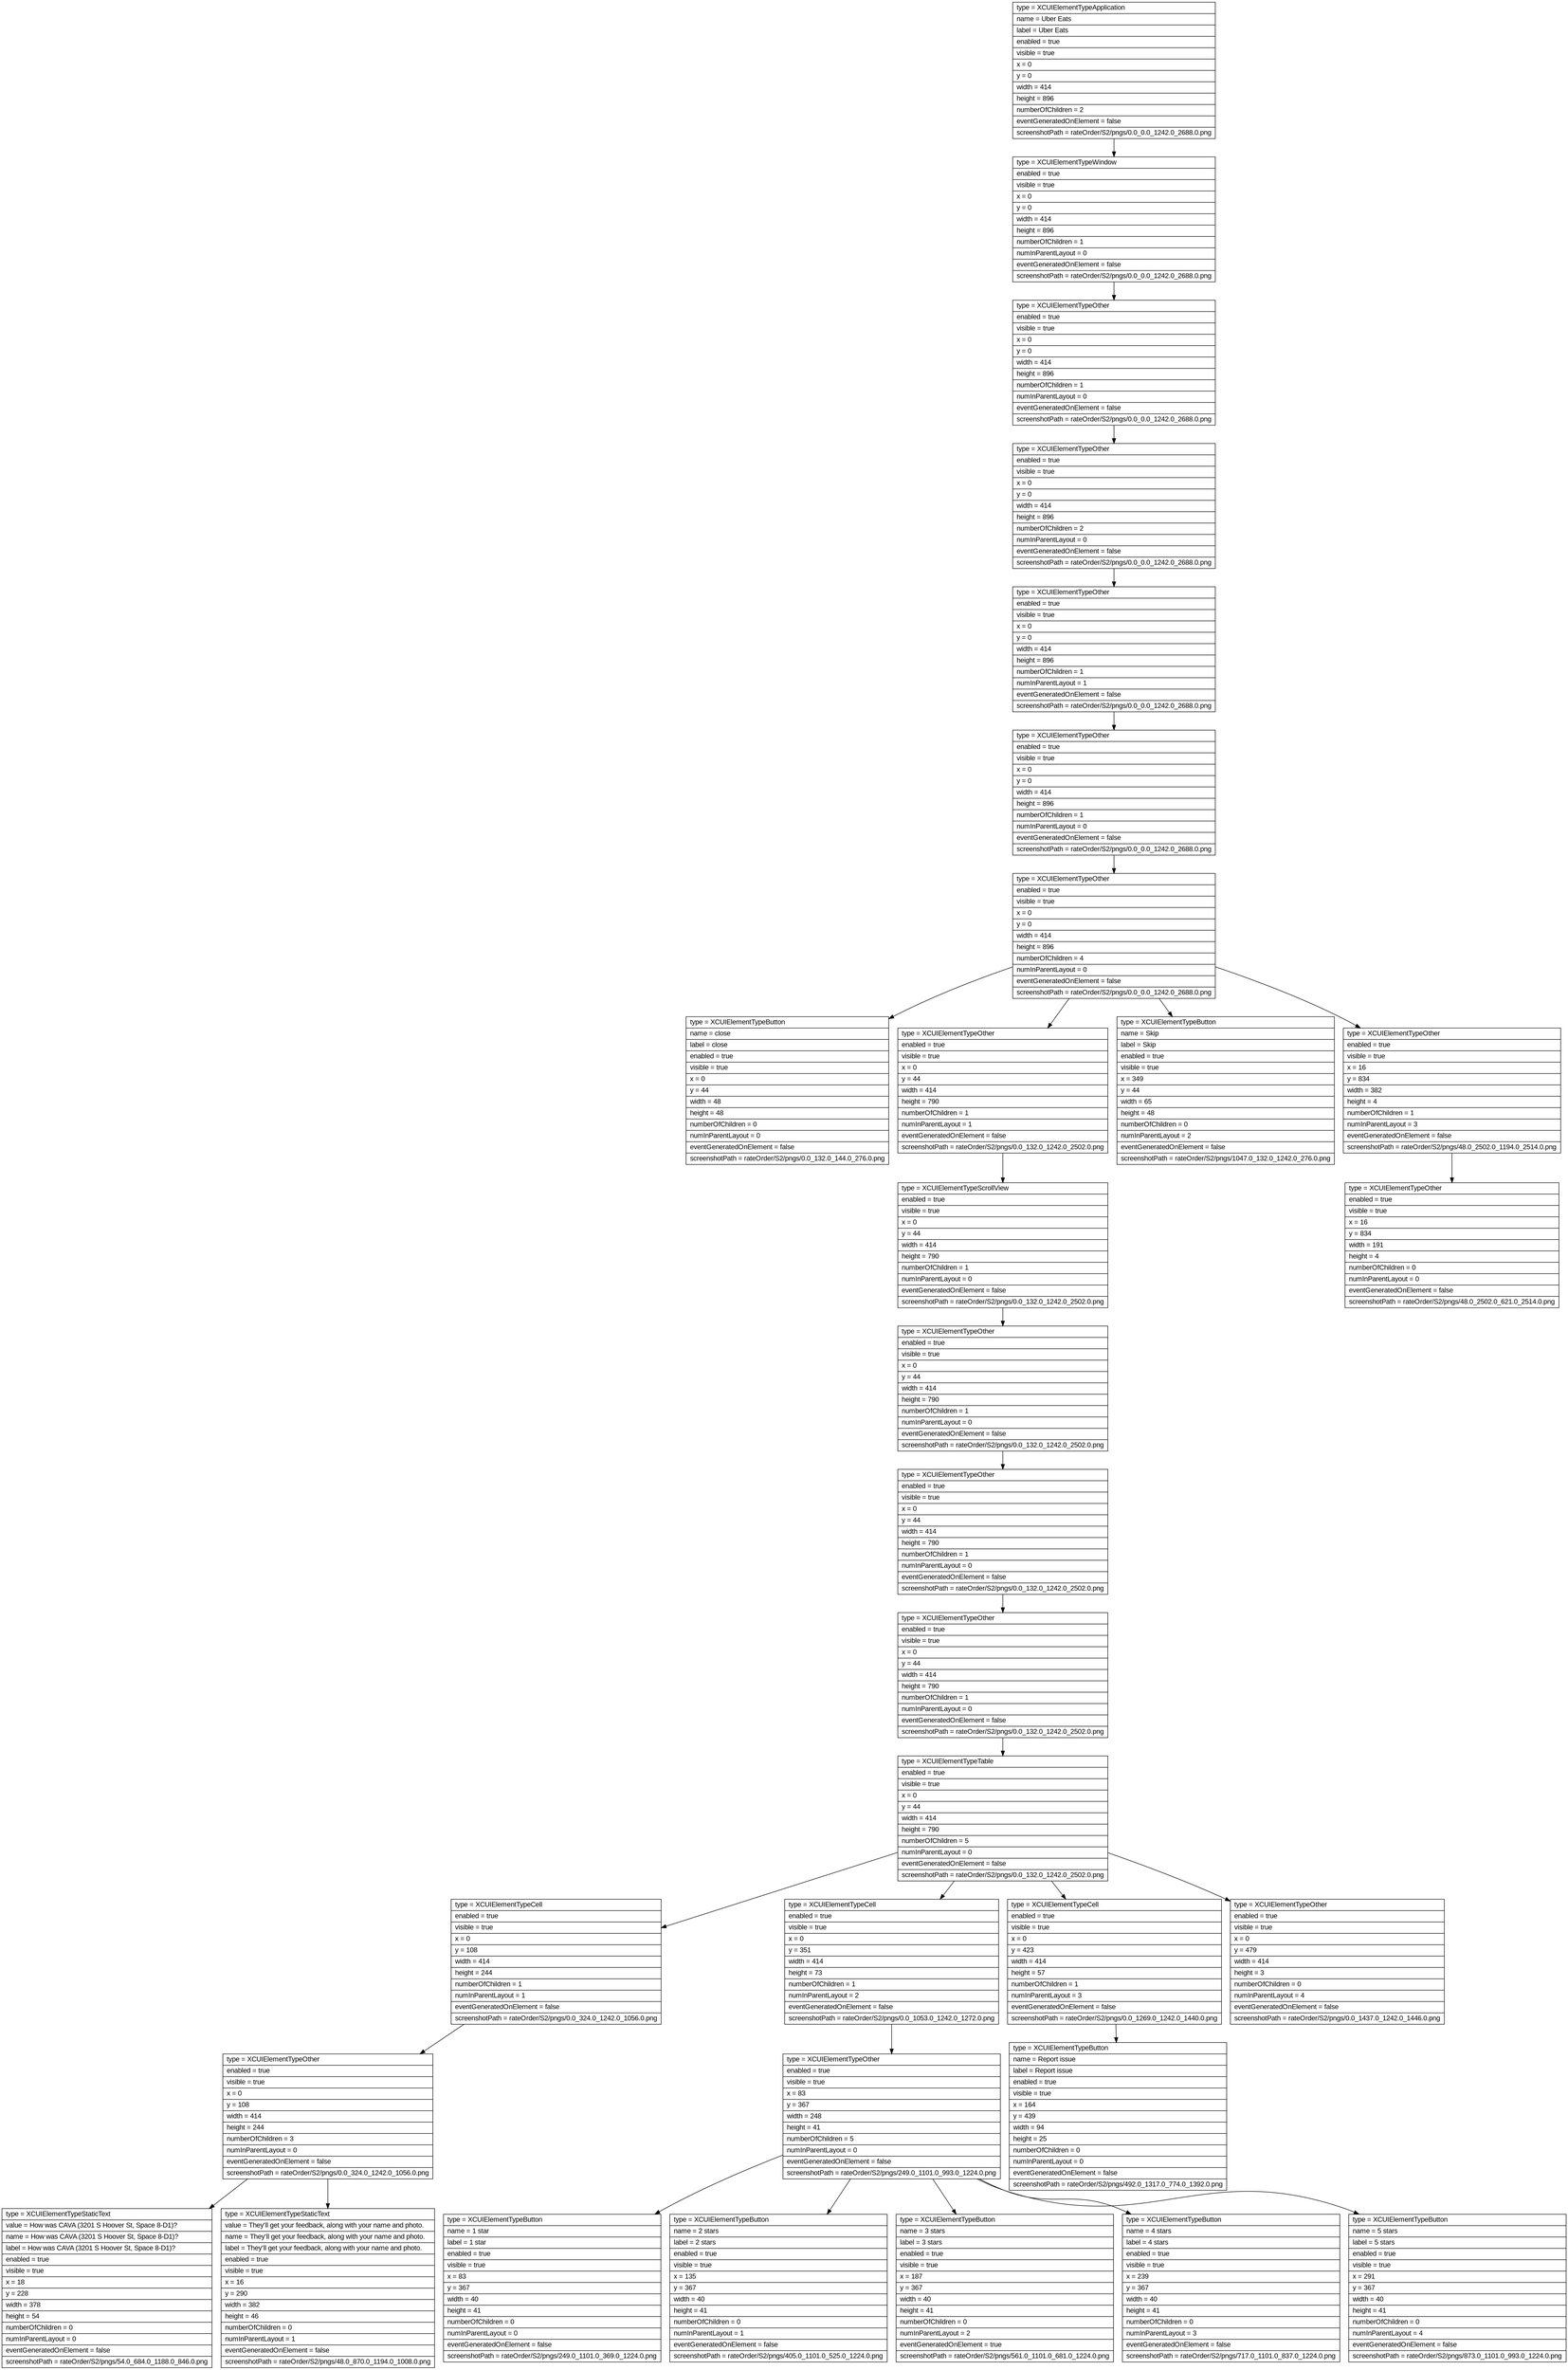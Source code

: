 digraph Layout {

	node [shape=record fontname=Arial];

	0	[label="{type = XCUIElementTypeApplication\l|name = Uber Eats\l|label = Uber Eats\l|enabled = true\l|visible = true\l|x = 0\l|y = 0\l|width = 414\l|height = 896\l|numberOfChildren = 2\l|eventGeneratedOnElement = false \l|screenshotPath = rateOrder/S2/pngs/0.0_0.0_1242.0_2688.0.png\l}"]
	1	[label="{type = XCUIElementTypeWindow\l|enabled = true\l|visible = true\l|x = 0\l|y = 0\l|width = 414\l|height = 896\l|numberOfChildren = 1\l|numInParentLayout = 0\l|eventGeneratedOnElement = false \l|screenshotPath = rateOrder/S2/pngs/0.0_0.0_1242.0_2688.0.png\l}"]
	2	[label="{type = XCUIElementTypeOther\l|enabled = true\l|visible = true\l|x = 0\l|y = 0\l|width = 414\l|height = 896\l|numberOfChildren = 1\l|numInParentLayout = 0\l|eventGeneratedOnElement = false \l|screenshotPath = rateOrder/S2/pngs/0.0_0.0_1242.0_2688.0.png\l}"]
	3	[label="{type = XCUIElementTypeOther\l|enabled = true\l|visible = true\l|x = 0\l|y = 0\l|width = 414\l|height = 896\l|numberOfChildren = 2\l|numInParentLayout = 0\l|eventGeneratedOnElement = false \l|screenshotPath = rateOrder/S2/pngs/0.0_0.0_1242.0_2688.0.png\l}"]
	4	[label="{type = XCUIElementTypeOther\l|enabled = true\l|visible = true\l|x = 0\l|y = 0\l|width = 414\l|height = 896\l|numberOfChildren = 1\l|numInParentLayout = 1\l|eventGeneratedOnElement = false \l|screenshotPath = rateOrder/S2/pngs/0.0_0.0_1242.0_2688.0.png\l}"]
	5	[label="{type = XCUIElementTypeOther\l|enabled = true\l|visible = true\l|x = 0\l|y = 0\l|width = 414\l|height = 896\l|numberOfChildren = 1\l|numInParentLayout = 0\l|eventGeneratedOnElement = false \l|screenshotPath = rateOrder/S2/pngs/0.0_0.0_1242.0_2688.0.png\l}"]
	6	[label="{type = XCUIElementTypeOther\l|enabled = true\l|visible = true\l|x = 0\l|y = 0\l|width = 414\l|height = 896\l|numberOfChildren = 4\l|numInParentLayout = 0\l|eventGeneratedOnElement = false \l|screenshotPath = rateOrder/S2/pngs/0.0_0.0_1242.0_2688.0.png\l}"]
	7	[label="{type = XCUIElementTypeButton\l|name = close\l|label = close\l|enabled = true\l|visible = true\l|x = 0\l|y = 44\l|width = 48\l|height = 48\l|numberOfChildren = 0\l|numInParentLayout = 0\l|eventGeneratedOnElement = false \l|screenshotPath = rateOrder/S2/pngs/0.0_132.0_144.0_276.0.png\l}"]
	8	[label="{type = XCUIElementTypeOther\l|enabled = true\l|visible = true\l|x = 0\l|y = 44\l|width = 414\l|height = 790\l|numberOfChildren = 1\l|numInParentLayout = 1\l|eventGeneratedOnElement = false \l|screenshotPath = rateOrder/S2/pngs/0.0_132.0_1242.0_2502.0.png\l}"]
	9	[label="{type = XCUIElementTypeButton\l|name = Skip\l|label = Skip\l|enabled = true\l|visible = true\l|x = 349\l|y = 44\l|width = 65\l|height = 48\l|numberOfChildren = 0\l|numInParentLayout = 2\l|eventGeneratedOnElement = false \l|screenshotPath = rateOrder/S2/pngs/1047.0_132.0_1242.0_276.0.png\l}"]
	10	[label="{type = XCUIElementTypeOther\l|enabled = true\l|visible = true\l|x = 16\l|y = 834\l|width = 382\l|height = 4\l|numberOfChildren = 1\l|numInParentLayout = 3\l|eventGeneratedOnElement = false \l|screenshotPath = rateOrder/S2/pngs/48.0_2502.0_1194.0_2514.0.png\l}"]
	11	[label="{type = XCUIElementTypeScrollView\l|enabled = true\l|visible = true\l|x = 0\l|y = 44\l|width = 414\l|height = 790\l|numberOfChildren = 1\l|numInParentLayout = 0\l|eventGeneratedOnElement = false \l|screenshotPath = rateOrder/S2/pngs/0.0_132.0_1242.0_2502.0.png\l}"]
	12	[label="{type = XCUIElementTypeOther\l|enabled = true\l|visible = true\l|x = 16\l|y = 834\l|width = 191\l|height = 4\l|numberOfChildren = 0\l|numInParentLayout = 0\l|eventGeneratedOnElement = false \l|screenshotPath = rateOrder/S2/pngs/48.0_2502.0_621.0_2514.0.png\l}"]
	13	[label="{type = XCUIElementTypeOther\l|enabled = true\l|visible = true\l|x = 0\l|y = 44\l|width = 414\l|height = 790\l|numberOfChildren = 1\l|numInParentLayout = 0\l|eventGeneratedOnElement = false \l|screenshotPath = rateOrder/S2/pngs/0.0_132.0_1242.0_2502.0.png\l}"]
	14	[label="{type = XCUIElementTypeOther\l|enabled = true\l|visible = true\l|x = 0\l|y = 44\l|width = 414\l|height = 790\l|numberOfChildren = 1\l|numInParentLayout = 0\l|eventGeneratedOnElement = false \l|screenshotPath = rateOrder/S2/pngs/0.0_132.0_1242.0_2502.0.png\l}"]
	15	[label="{type = XCUIElementTypeOther\l|enabled = true\l|visible = true\l|x = 0\l|y = 44\l|width = 414\l|height = 790\l|numberOfChildren = 1\l|numInParentLayout = 0\l|eventGeneratedOnElement = false \l|screenshotPath = rateOrder/S2/pngs/0.0_132.0_1242.0_2502.0.png\l}"]
	16	[label="{type = XCUIElementTypeTable\l|enabled = true\l|visible = true\l|x = 0\l|y = 44\l|width = 414\l|height = 790\l|numberOfChildren = 5\l|numInParentLayout = 0\l|eventGeneratedOnElement = false \l|screenshotPath = rateOrder/S2/pngs/0.0_132.0_1242.0_2502.0.png\l}"]
	17	[label="{type = XCUIElementTypeCell\l|enabled = true\l|visible = true\l|x = 0\l|y = 108\l|width = 414\l|height = 244\l|numberOfChildren = 1\l|numInParentLayout = 1\l|eventGeneratedOnElement = false \l|screenshotPath = rateOrder/S2/pngs/0.0_324.0_1242.0_1056.0.png\l}"]
	18	[label="{type = XCUIElementTypeCell\l|enabled = true\l|visible = true\l|x = 0\l|y = 351\l|width = 414\l|height = 73\l|numberOfChildren = 1\l|numInParentLayout = 2\l|eventGeneratedOnElement = false \l|screenshotPath = rateOrder/S2/pngs/0.0_1053.0_1242.0_1272.0.png\l}"]
	19	[label="{type = XCUIElementTypeCell\l|enabled = true\l|visible = true\l|x = 0\l|y = 423\l|width = 414\l|height = 57\l|numberOfChildren = 1\l|numInParentLayout = 3\l|eventGeneratedOnElement = false \l|screenshotPath = rateOrder/S2/pngs/0.0_1269.0_1242.0_1440.0.png\l}"]
	20	[label="{type = XCUIElementTypeOther\l|enabled = true\l|visible = true\l|x = 0\l|y = 479\l|width = 414\l|height = 3\l|numberOfChildren = 0\l|numInParentLayout = 4\l|eventGeneratedOnElement = false \l|screenshotPath = rateOrder/S2/pngs/0.0_1437.0_1242.0_1446.0.png\l}"]
	21	[label="{type = XCUIElementTypeOther\l|enabled = true\l|visible = true\l|x = 0\l|y = 108\l|width = 414\l|height = 244\l|numberOfChildren = 3\l|numInParentLayout = 0\l|eventGeneratedOnElement = false \l|screenshotPath = rateOrder/S2/pngs/0.0_324.0_1242.0_1056.0.png\l}"]
	22	[label="{type = XCUIElementTypeOther\l|enabled = true\l|visible = true\l|x = 83\l|y = 367\l|width = 248\l|height = 41\l|numberOfChildren = 5\l|numInParentLayout = 0\l|eventGeneratedOnElement = false \l|screenshotPath = rateOrder/S2/pngs/249.0_1101.0_993.0_1224.0.png\l}"]
	23	[label="{type = XCUIElementTypeButton\l|name = Report issue\l|label = Report issue\l|enabled = true\l|visible = true\l|x = 164\l|y = 439\l|width = 94\l|height = 25\l|numberOfChildren = 0\l|numInParentLayout = 0\l|eventGeneratedOnElement = false \l|screenshotPath = rateOrder/S2/pngs/492.0_1317.0_774.0_1392.0.png\l}"]
	24	[label="{type = XCUIElementTypeStaticText\l|value = How was CAVA (3201 S Hoover St, Space 8-D1)?\l|name = How was CAVA (3201 S Hoover St, Space 8-D1)?\l|label = How was CAVA (3201 S Hoover St, Space 8-D1)?\l|enabled = true\l|visible = true\l|x = 18\l|y = 228\l|width = 378\l|height = 54\l|numberOfChildren = 0\l|numInParentLayout = 0\l|eventGeneratedOnElement = false \l|screenshotPath = rateOrder/S2/pngs/54.0_684.0_1188.0_846.0.png\l}"]
	25	[label="{type = XCUIElementTypeStaticText\l|value = They'll get your feedback, along with your name and photo.\l|name = They'll get your feedback, along with your name and photo.\l|label = They'll get your feedback, along with your name and photo.\l|enabled = true\l|visible = true\l|x = 16\l|y = 290\l|width = 382\l|height = 46\l|numberOfChildren = 0\l|numInParentLayout = 1\l|eventGeneratedOnElement = false \l|screenshotPath = rateOrder/S2/pngs/48.0_870.0_1194.0_1008.0.png\l}"]
	26	[label="{type = XCUIElementTypeButton\l|name = 1 star\l|label = 1 star\l|enabled = true\l|visible = true\l|x = 83\l|y = 367\l|width = 40\l|height = 41\l|numberOfChildren = 0\l|numInParentLayout = 0\l|eventGeneratedOnElement = false \l|screenshotPath = rateOrder/S2/pngs/249.0_1101.0_369.0_1224.0.png\l}"]
	27	[label="{type = XCUIElementTypeButton\l|name = 2 stars\l|label = 2 stars\l|enabled = true\l|visible = true\l|x = 135\l|y = 367\l|width = 40\l|height = 41\l|numberOfChildren = 0\l|numInParentLayout = 1\l|eventGeneratedOnElement = false \l|screenshotPath = rateOrder/S2/pngs/405.0_1101.0_525.0_1224.0.png\l}"]
	28	[label="{type = XCUIElementTypeButton\l|name = 3 stars\l|label = 3 stars\l|enabled = true\l|visible = true\l|x = 187\l|y = 367\l|width = 40\l|height = 41\l|numberOfChildren = 0\l|numInParentLayout = 2\l|eventGeneratedOnElement = true \l|screenshotPath = rateOrder/S2/pngs/561.0_1101.0_681.0_1224.0.png\l}"]
	29	[label="{type = XCUIElementTypeButton\l|name = 4 stars\l|label = 4 stars\l|enabled = true\l|visible = true\l|x = 239\l|y = 367\l|width = 40\l|height = 41\l|numberOfChildren = 0\l|numInParentLayout = 3\l|eventGeneratedOnElement = false \l|screenshotPath = rateOrder/S2/pngs/717.0_1101.0_837.0_1224.0.png\l}"]
	30	[label="{type = XCUIElementTypeButton\l|name = 5 stars\l|label = 5 stars\l|enabled = true\l|visible = true\l|x = 291\l|y = 367\l|width = 40\l|height = 41\l|numberOfChildren = 0\l|numInParentLayout = 4\l|eventGeneratedOnElement = false \l|screenshotPath = rateOrder/S2/pngs/873.0_1101.0_993.0_1224.0.png\l}"]


	0 -> 1
	1 -> 2
	2 -> 3
	3 -> 4
	4 -> 5
	5 -> 6
	6 -> 7
	6 -> 8
	6 -> 9
	6 -> 10
	8 -> 11
	10 -> 12
	11 -> 13
	13 -> 14
	14 -> 15
	15 -> 16
	16 -> 17
	16 -> 18
	16 -> 19
	16 -> 20
	17 -> 21
	18 -> 22
	19 -> 23
	21 -> 24
	21 -> 25
	22 -> 26
	22 -> 27
	22 -> 28
	22 -> 29
	22 -> 30


}